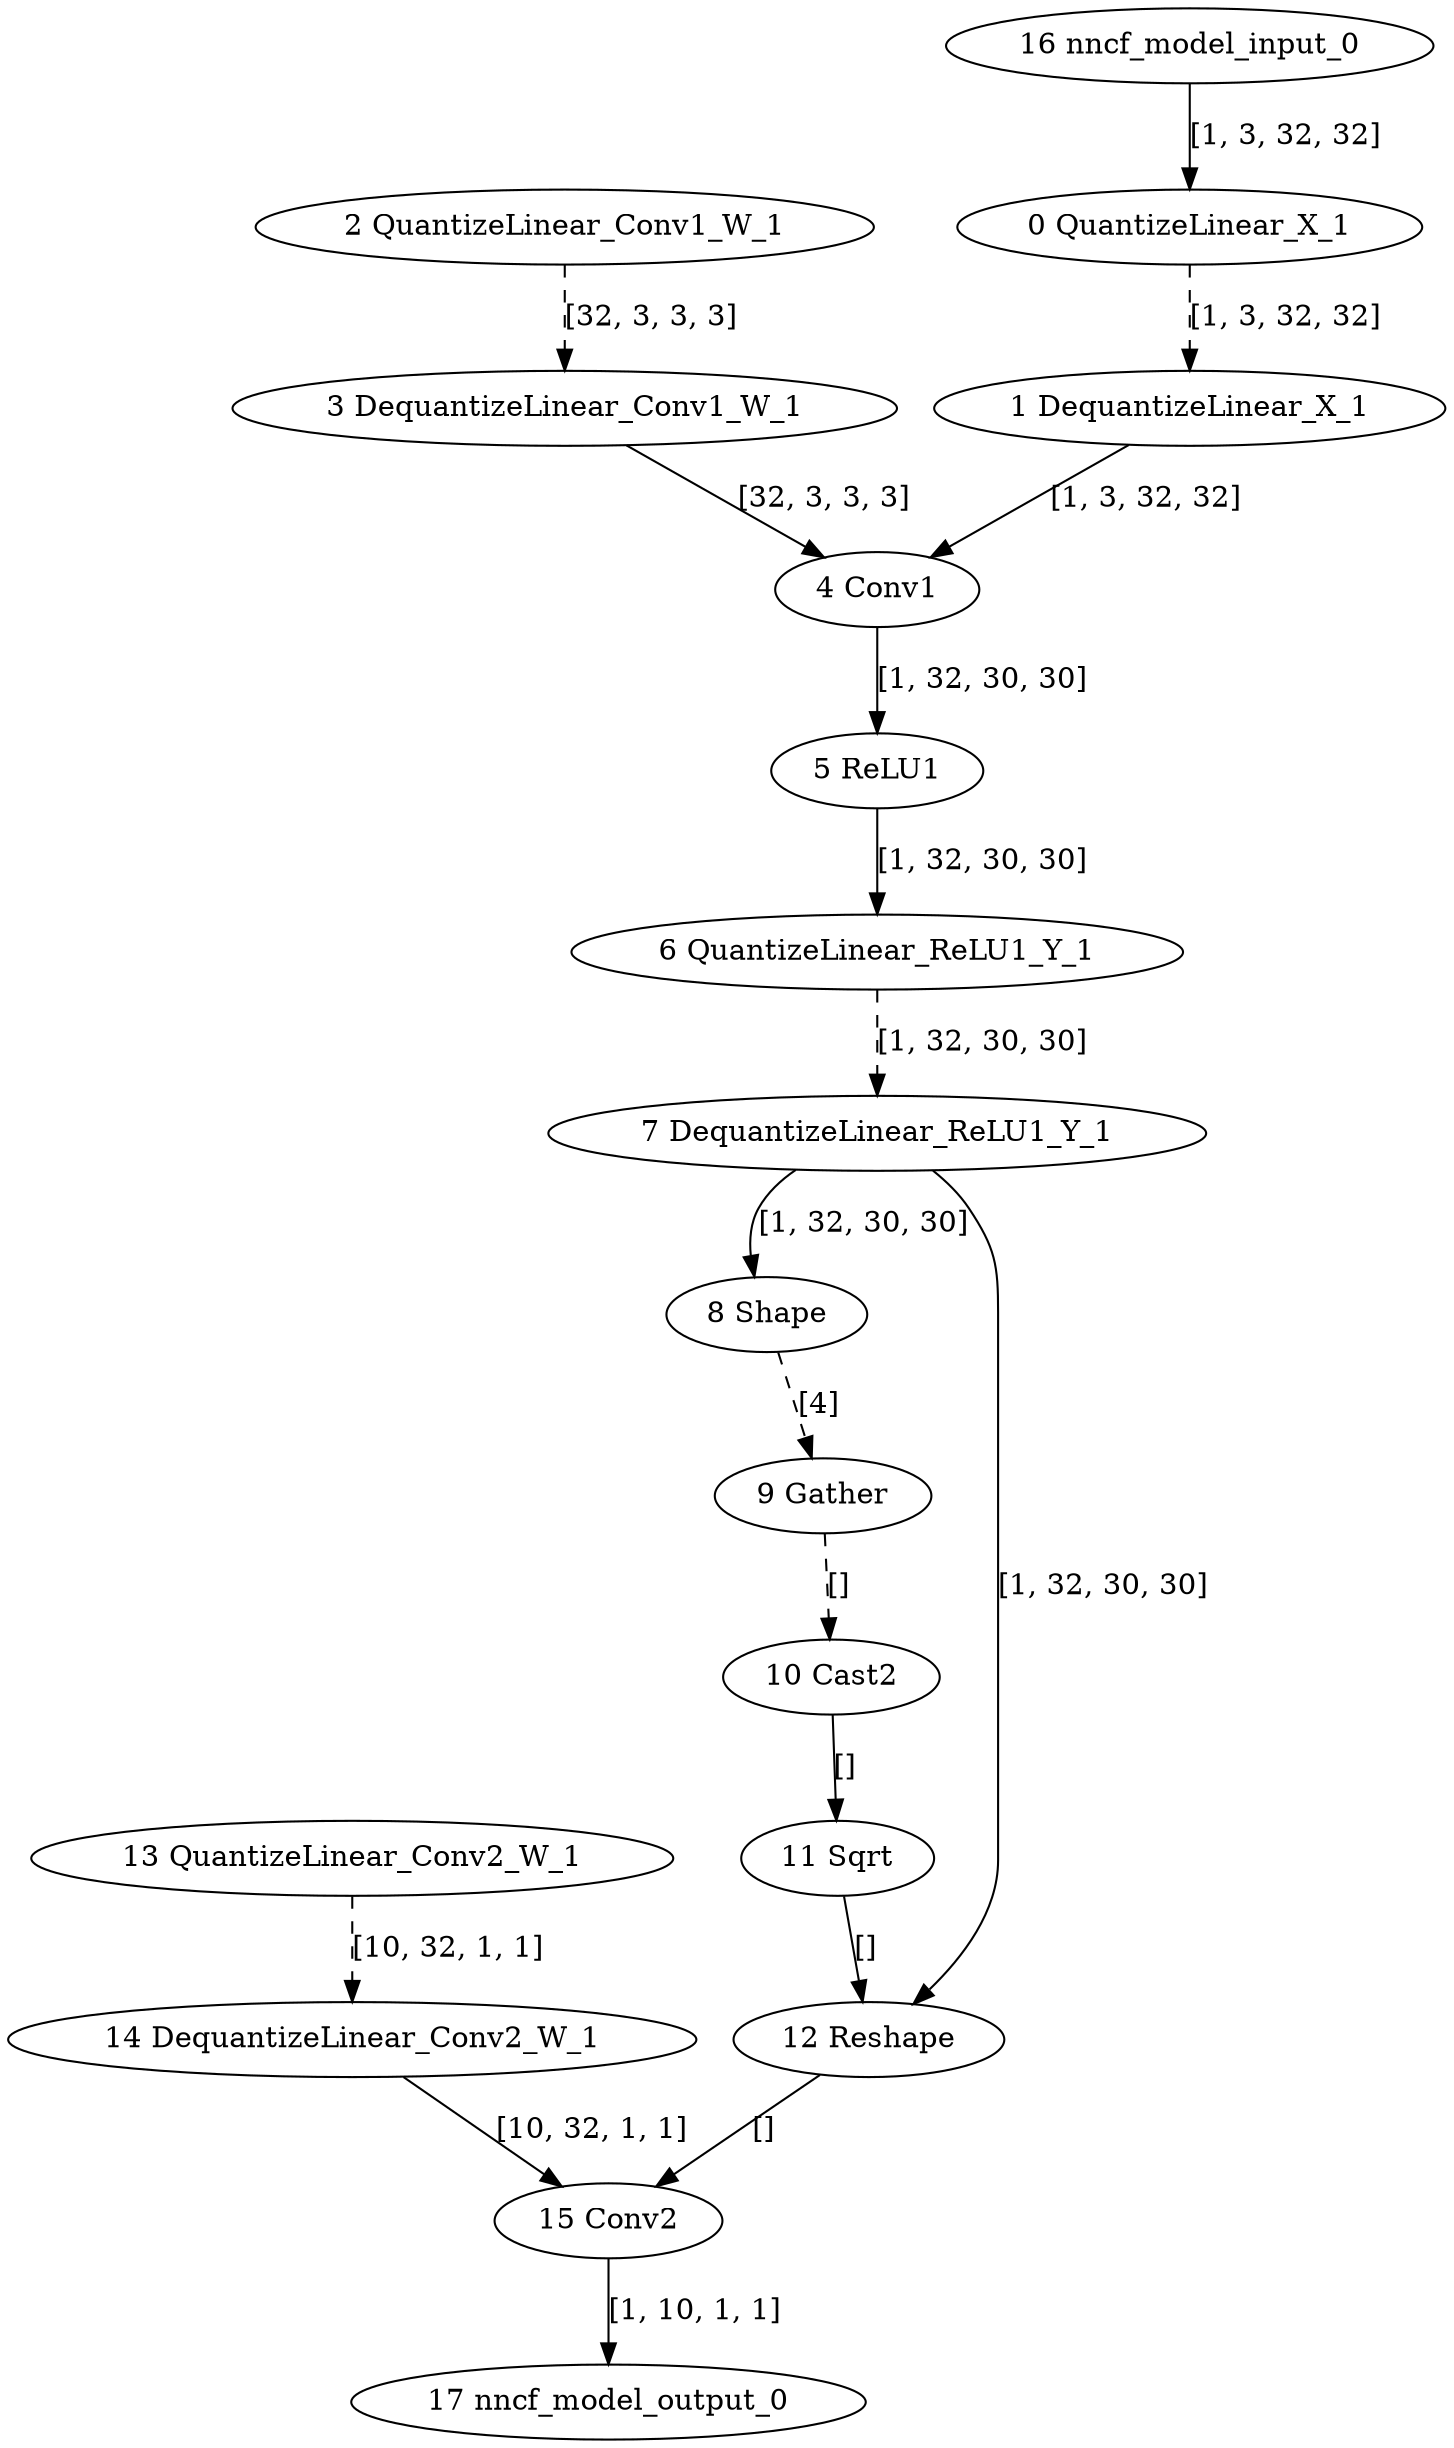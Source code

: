 strict digraph  {
"0 QuantizeLinear_X_1" [id=0, type=QuantizeLinear];
"1 DequantizeLinear_X_1" [id=1, type=DequantizeLinear];
"2 QuantizeLinear_Conv1_W_1" [id=2, type=QuantizeLinear];
"3 DequantizeLinear_Conv1_W_1" [id=3, type=DequantizeLinear];
"4 Conv1" [id=4, type=Conv];
"5 ReLU1" [id=5, type=Relu];
"6 QuantizeLinear_ReLU1_Y_1" [id=6, type=QuantizeLinear];
"7 DequantizeLinear_ReLU1_Y_1" [id=7, type=DequantizeLinear];
"8 Shape" [id=8, type=Shape];
"9 Gather" [id=9, type=Gather];
"10 Cast2" [id=10, type=Cast];
"11 Sqrt" [id=11, type=Sqrt];
"12 Reshape" [id=12, type=Reshape];
"13 QuantizeLinear_Conv2_W_1" [id=13, type=QuantizeLinear];
"14 DequantizeLinear_Conv2_W_1" [id=14, type=DequantizeLinear];
"15 Conv2" [id=15, type=Conv];
"16 nncf_model_input_0" [id=16, type="nncf_model_input"];
"17 nncf_model_output_0" [id=17, type="nncf_model_output"];
"0 QuantizeLinear_X_1" -> "1 DequantizeLinear_X_1" [style=dashed, label="[1, 3, 32, 32]"];
"1 DequantizeLinear_X_1" -> "4 Conv1" [style=solid, label="[1, 3, 32, 32]"];
"2 QuantizeLinear_Conv1_W_1" -> "3 DequantizeLinear_Conv1_W_1" [style=dashed, label="[32, 3, 3, 3]"];
"3 DequantizeLinear_Conv1_W_1" -> "4 Conv1" [style=solid, label="[32, 3, 3, 3]"];
"4 Conv1" -> "5 ReLU1" [style=solid, label="[1, 32, 30, 30]"];
"5 ReLU1" -> "6 QuantizeLinear_ReLU1_Y_1" [style=solid, label="[1, 32, 30, 30]"];
"6 QuantizeLinear_ReLU1_Y_1" -> "7 DequantizeLinear_ReLU1_Y_1" [style=dashed, label="[1, 32, 30, 30]"];
"7 DequantizeLinear_ReLU1_Y_1" -> "8 Shape" [style=solid, label="[1, 32, 30, 30]"];
"7 DequantizeLinear_ReLU1_Y_1" -> "12 Reshape" [style=solid, label="[1, 32, 30, 30]"];
"8 Shape" -> "9 Gather" [style=dashed, label="[4]"];
"9 Gather" -> "10 Cast2" [style=dashed, label="[]"];
"10 Cast2" -> "11 Sqrt" [style=solid, label="[]"];
"11 Sqrt" -> "12 Reshape" [style=solid, label="[]"];
"12 Reshape" -> "15 Conv2" [style=solid, label="[]"];
"13 QuantizeLinear_Conv2_W_1" -> "14 DequantizeLinear_Conv2_W_1" [style=dashed, label="[10, 32, 1, 1]"];
"14 DequantizeLinear_Conv2_W_1" -> "15 Conv2" [style=solid, label="[10, 32, 1, 1]"];
"15 Conv2" -> "17 nncf_model_output_0" [style=solid, label="[1, 10, 1, 1]"];
"16 nncf_model_input_0" -> "0 QuantizeLinear_X_1" [style=solid, label="[1, 3, 32, 32]"];
}
